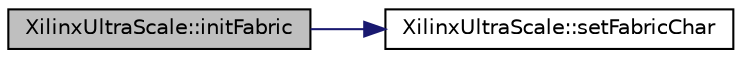 digraph "XilinxUltraScale::initFabric"
{
 // INTERACTIVE_SVG=YES
 // LATEX_PDF_SIZE
  edge [fontname="Helvetica",fontsize="10",labelfontname="Helvetica",labelfontsize="10"];
  node [fontname="Helvetica",fontsize="10",shape=record];
  rankdir="LR";
  Node1 [label="XilinxUltraScale::initFabric",height=0.2,width=0.4,color="black", fillcolor="grey75", style="filled", fontcolor="black",tooltip=" "];
  Node1 -> Node2 [color="midnightblue",fontsize="10",style="solid",fontname="Helvetica"];
  Node2 [label="XilinxUltraScale::setFabricChar",height=0.2,width=0.4,color="black", fillcolor="white", style="filled",URL="$classXilinxUltraScale.html#a99140a95e7438abb4e554da7178468d9",tooltip=" "];
}
